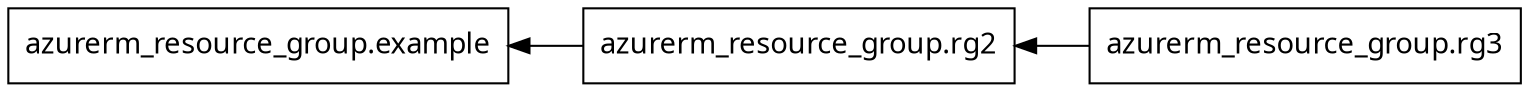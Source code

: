 digraph G {
  rankdir = "RL";
  node [shape = rect, fontname = "sans-serif"];
  "azurerm_resource_group.example" [label="azurerm_resource_group.example"];
  "azurerm_resource_group.rg2" [label="azurerm_resource_group.rg2"];
  "azurerm_resource_group.rg3" [label="azurerm_resource_group.rg3"];
  "azurerm_resource_group.rg2" -> "azurerm_resource_group.example";
  "azurerm_resource_group.rg3" -> "azurerm_resource_group.rg2";
}
